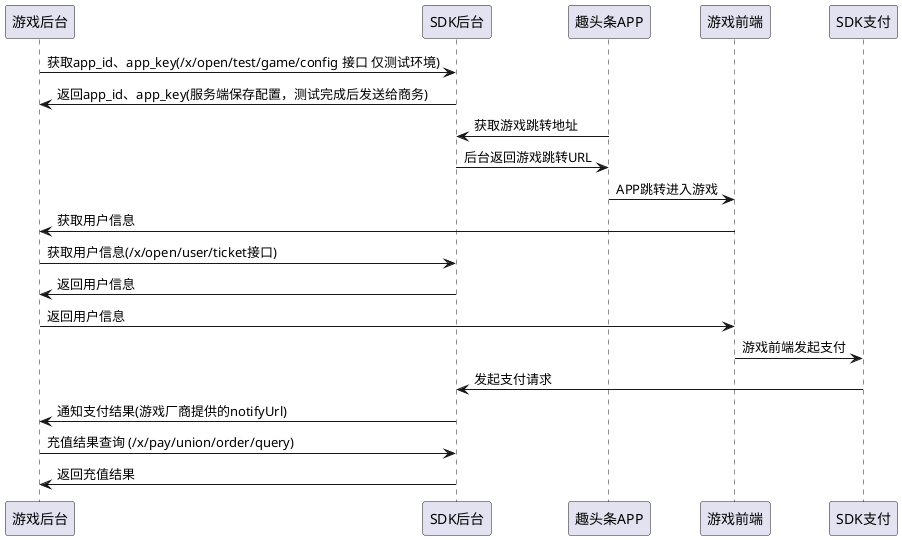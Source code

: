 @startuml

游戏后台   -> SDK后台 :获取app_id、app_key(/x/open/test/game/config 接口 仅测试环境)
SDK后台   -> 游戏后台 :返回app_id、app_key(服务端保存配置，测试完成后发送给商务)
趣头条APP -> SDK后台  :获取游戏跳转地址
SDK后台   -> 趣头条APP :后台返回游戏跳转URL
趣头条APP -> 游戏前端   :APP跳转进入游戏
游戏前端  -> 游戏后台   :获取用户信息
游戏后台  -> SDK后台   :获取用户信息(/x/open/user/ticket接口)
SDK后台  -> 游戏后台   :返回用户信息
游戏后台  -> 游戏前端   :返回用户信息
游戏前端 -> SDK支付    :游戏前端发起支付
SDK支付 -> SDK后台    :发起支付请求
SDK后台 -> 游戏后台    :通知支付结果(游戏厂商提供的notifyUrl)
游戏后台 -> SDK后台    :充值结果查询 (/x/pay/union/order/query)
SDK后台 -> 游戏后台    :返回充值结果 
@enduml
